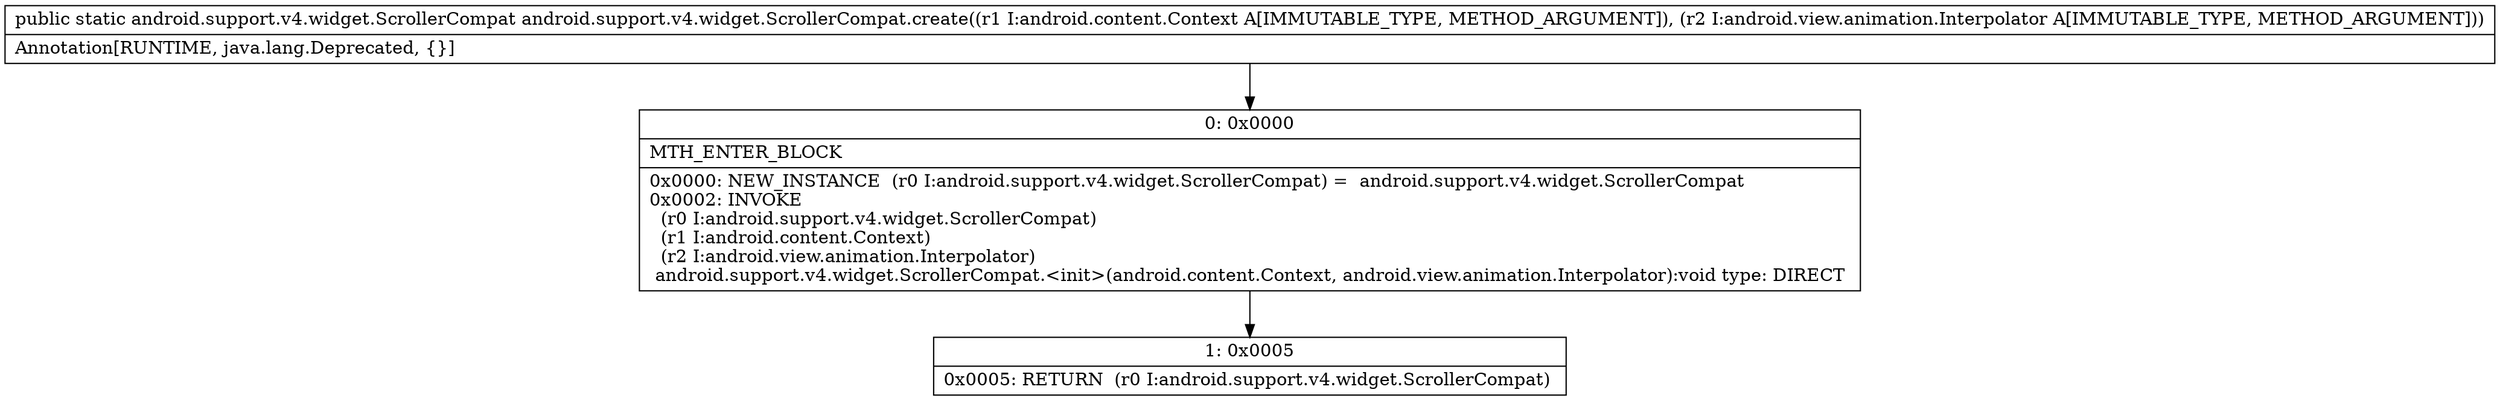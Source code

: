 digraph "CFG forandroid.support.v4.widget.ScrollerCompat.create(Landroid\/content\/Context;Landroid\/view\/animation\/Interpolator;)Landroid\/support\/v4\/widget\/ScrollerCompat;" {
Node_0 [shape=record,label="{0\:\ 0x0000|MTH_ENTER_BLOCK\l|0x0000: NEW_INSTANCE  (r0 I:android.support.v4.widget.ScrollerCompat) =  android.support.v4.widget.ScrollerCompat \l0x0002: INVOKE  \l  (r0 I:android.support.v4.widget.ScrollerCompat)\l  (r1 I:android.content.Context)\l  (r2 I:android.view.animation.Interpolator)\l android.support.v4.widget.ScrollerCompat.\<init\>(android.content.Context, android.view.animation.Interpolator):void type: DIRECT \l}"];
Node_1 [shape=record,label="{1\:\ 0x0005|0x0005: RETURN  (r0 I:android.support.v4.widget.ScrollerCompat) \l}"];
MethodNode[shape=record,label="{public static android.support.v4.widget.ScrollerCompat android.support.v4.widget.ScrollerCompat.create((r1 I:android.content.Context A[IMMUTABLE_TYPE, METHOD_ARGUMENT]), (r2 I:android.view.animation.Interpolator A[IMMUTABLE_TYPE, METHOD_ARGUMENT]))  | Annotation[RUNTIME, java.lang.Deprecated, \{\}]\l}"];
MethodNode -> Node_0;
Node_0 -> Node_1;
}

